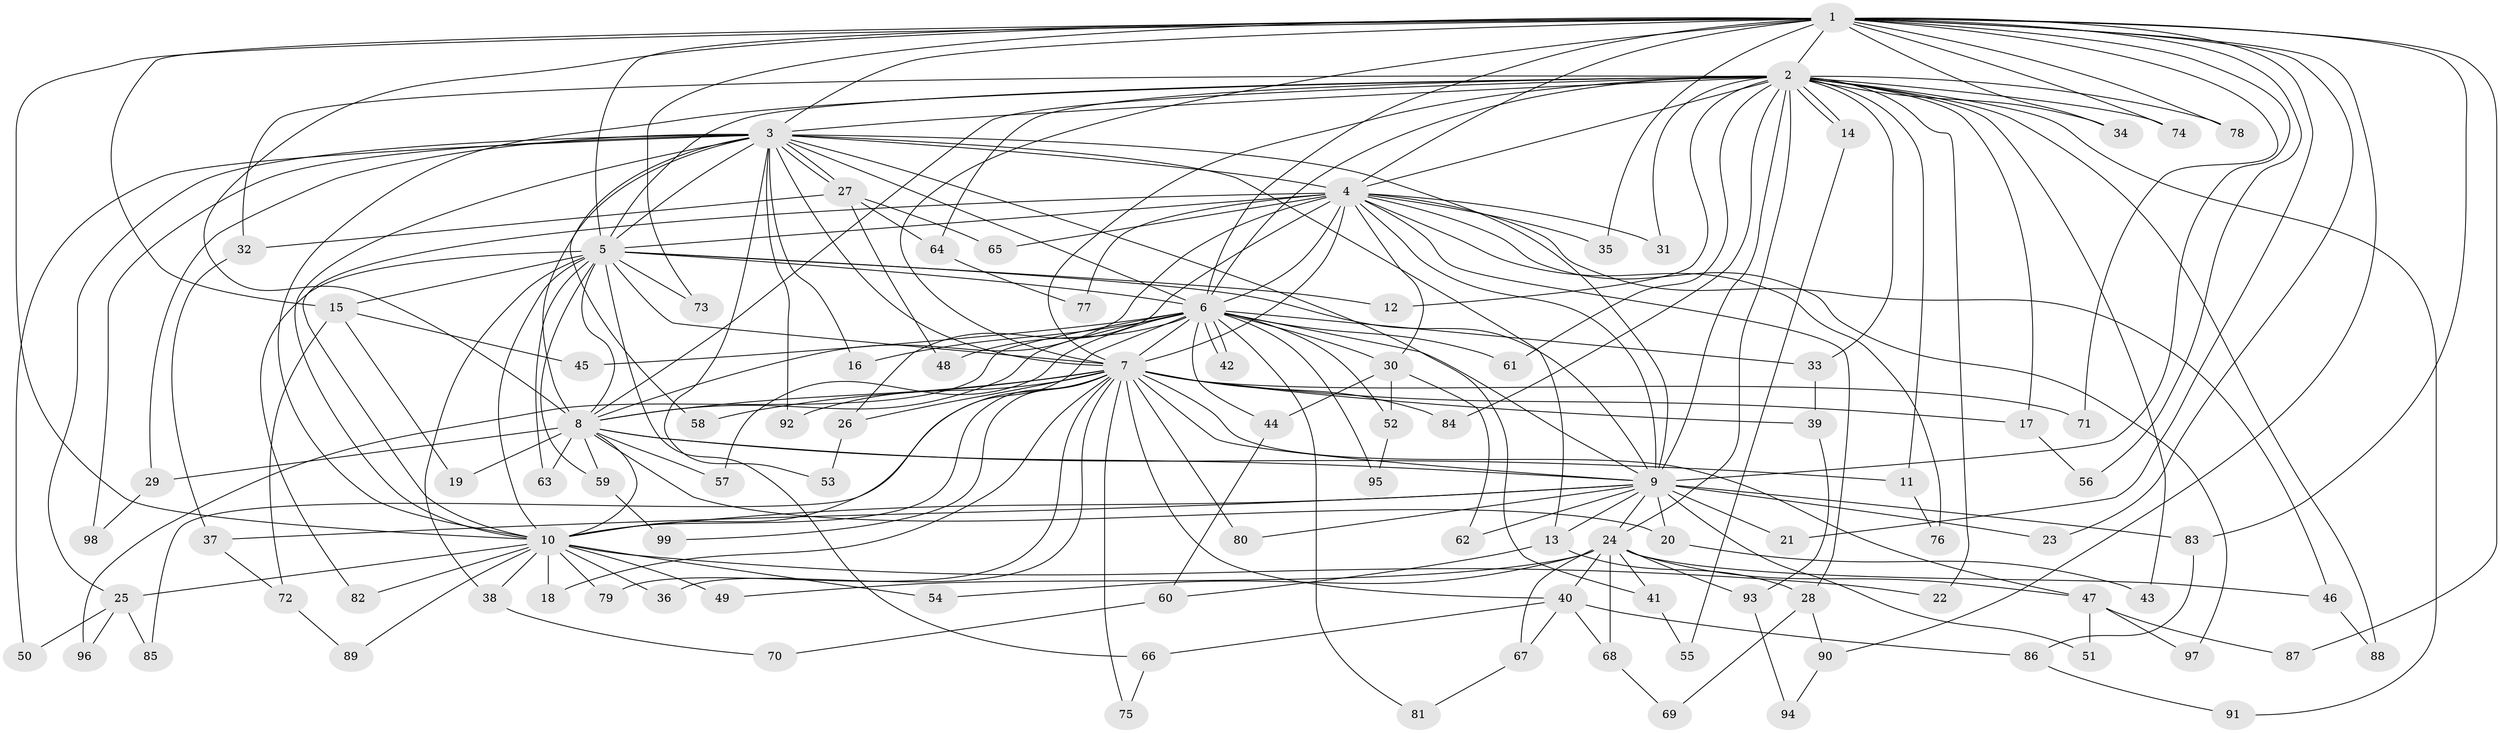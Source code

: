 // coarse degree distribution, {19: 0.028169014084507043, 31: 0.014084507042253521, 16: 0.014084507042253521, 17: 0.014084507042253521, 21: 0.014084507042253521, 14: 0.014084507042253521, 26: 0.014084507042253521, 3: 0.2676056338028169, 1: 0.014084507042253521, 4: 0.056338028169014086, 5: 0.056338028169014086, 2: 0.4507042253521127, 9: 0.014084507042253521, 6: 0.028169014084507043}
// Generated by graph-tools (version 1.1) at 2025/23/03/03/25 07:23:40]
// undirected, 99 vertices, 223 edges
graph export_dot {
graph [start="1"]
  node [color=gray90,style=filled];
  1;
  2;
  3;
  4;
  5;
  6;
  7;
  8;
  9;
  10;
  11;
  12;
  13;
  14;
  15;
  16;
  17;
  18;
  19;
  20;
  21;
  22;
  23;
  24;
  25;
  26;
  27;
  28;
  29;
  30;
  31;
  32;
  33;
  34;
  35;
  36;
  37;
  38;
  39;
  40;
  41;
  42;
  43;
  44;
  45;
  46;
  47;
  48;
  49;
  50;
  51;
  52;
  53;
  54;
  55;
  56;
  57;
  58;
  59;
  60;
  61;
  62;
  63;
  64;
  65;
  66;
  67;
  68;
  69;
  70;
  71;
  72;
  73;
  74;
  75;
  76;
  77;
  78;
  79;
  80;
  81;
  82;
  83;
  84;
  85;
  86;
  87;
  88;
  89;
  90;
  91;
  92;
  93;
  94;
  95;
  96;
  97;
  98;
  99;
  1 -- 2;
  1 -- 3;
  1 -- 4;
  1 -- 5;
  1 -- 6;
  1 -- 7;
  1 -- 8;
  1 -- 9;
  1 -- 10;
  1 -- 15;
  1 -- 21;
  1 -- 23;
  1 -- 34;
  1 -- 35;
  1 -- 56;
  1 -- 71;
  1 -- 73;
  1 -- 74;
  1 -- 78;
  1 -- 83;
  1 -- 87;
  1 -- 90;
  2 -- 3;
  2 -- 4;
  2 -- 5;
  2 -- 6;
  2 -- 7;
  2 -- 8;
  2 -- 9;
  2 -- 10;
  2 -- 11;
  2 -- 12;
  2 -- 14;
  2 -- 14;
  2 -- 17;
  2 -- 22;
  2 -- 24;
  2 -- 31;
  2 -- 32;
  2 -- 33;
  2 -- 34;
  2 -- 43;
  2 -- 61;
  2 -- 64;
  2 -- 74;
  2 -- 78;
  2 -- 84;
  2 -- 88;
  2 -- 91;
  3 -- 4;
  3 -- 5;
  3 -- 6;
  3 -- 7;
  3 -- 8;
  3 -- 9;
  3 -- 10;
  3 -- 13;
  3 -- 16;
  3 -- 25;
  3 -- 27;
  3 -- 27;
  3 -- 29;
  3 -- 41;
  3 -- 50;
  3 -- 53;
  3 -- 58;
  3 -- 92;
  3 -- 98;
  4 -- 5;
  4 -- 6;
  4 -- 7;
  4 -- 8;
  4 -- 9;
  4 -- 10;
  4 -- 26;
  4 -- 28;
  4 -- 30;
  4 -- 31;
  4 -- 35;
  4 -- 46;
  4 -- 65;
  4 -- 76;
  4 -- 77;
  4 -- 97;
  5 -- 6;
  5 -- 7;
  5 -- 8;
  5 -- 9;
  5 -- 10;
  5 -- 12;
  5 -- 15;
  5 -- 38;
  5 -- 59;
  5 -- 63;
  5 -- 66;
  5 -- 73;
  5 -- 82;
  6 -- 7;
  6 -- 8;
  6 -- 9;
  6 -- 10;
  6 -- 16;
  6 -- 30;
  6 -- 33;
  6 -- 42;
  6 -- 42;
  6 -- 44;
  6 -- 45;
  6 -- 48;
  6 -- 52;
  6 -- 57;
  6 -- 61;
  6 -- 81;
  6 -- 95;
  6 -- 96;
  7 -- 8;
  7 -- 9;
  7 -- 10;
  7 -- 17;
  7 -- 18;
  7 -- 26;
  7 -- 36;
  7 -- 39;
  7 -- 40;
  7 -- 47;
  7 -- 58;
  7 -- 71;
  7 -- 75;
  7 -- 79;
  7 -- 80;
  7 -- 84;
  7 -- 85;
  7 -- 92;
  7 -- 99;
  8 -- 9;
  8 -- 10;
  8 -- 11;
  8 -- 19;
  8 -- 20;
  8 -- 29;
  8 -- 57;
  8 -- 59;
  8 -- 63;
  9 -- 10;
  9 -- 13;
  9 -- 20;
  9 -- 21;
  9 -- 23;
  9 -- 24;
  9 -- 37;
  9 -- 51;
  9 -- 62;
  9 -- 80;
  9 -- 83;
  10 -- 18;
  10 -- 22;
  10 -- 25;
  10 -- 36;
  10 -- 38;
  10 -- 49;
  10 -- 54;
  10 -- 79;
  10 -- 82;
  10 -- 89;
  11 -- 76;
  13 -- 28;
  13 -- 60;
  14 -- 55;
  15 -- 19;
  15 -- 45;
  15 -- 72;
  17 -- 56;
  20 -- 43;
  24 -- 40;
  24 -- 41;
  24 -- 46;
  24 -- 47;
  24 -- 49;
  24 -- 54;
  24 -- 67;
  24 -- 68;
  24 -- 93;
  25 -- 50;
  25 -- 85;
  25 -- 96;
  26 -- 53;
  27 -- 32;
  27 -- 48;
  27 -- 64;
  27 -- 65;
  28 -- 69;
  28 -- 90;
  29 -- 98;
  30 -- 44;
  30 -- 52;
  30 -- 62;
  32 -- 37;
  33 -- 39;
  37 -- 72;
  38 -- 70;
  39 -- 93;
  40 -- 66;
  40 -- 67;
  40 -- 68;
  40 -- 86;
  41 -- 55;
  44 -- 60;
  46 -- 88;
  47 -- 51;
  47 -- 87;
  47 -- 97;
  52 -- 95;
  59 -- 99;
  60 -- 70;
  64 -- 77;
  66 -- 75;
  67 -- 81;
  68 -- 69;
  72 -- 89;
  83 -- 86;
  86 -- 91;
  90 -- 94;
  93 -- 94;
}
